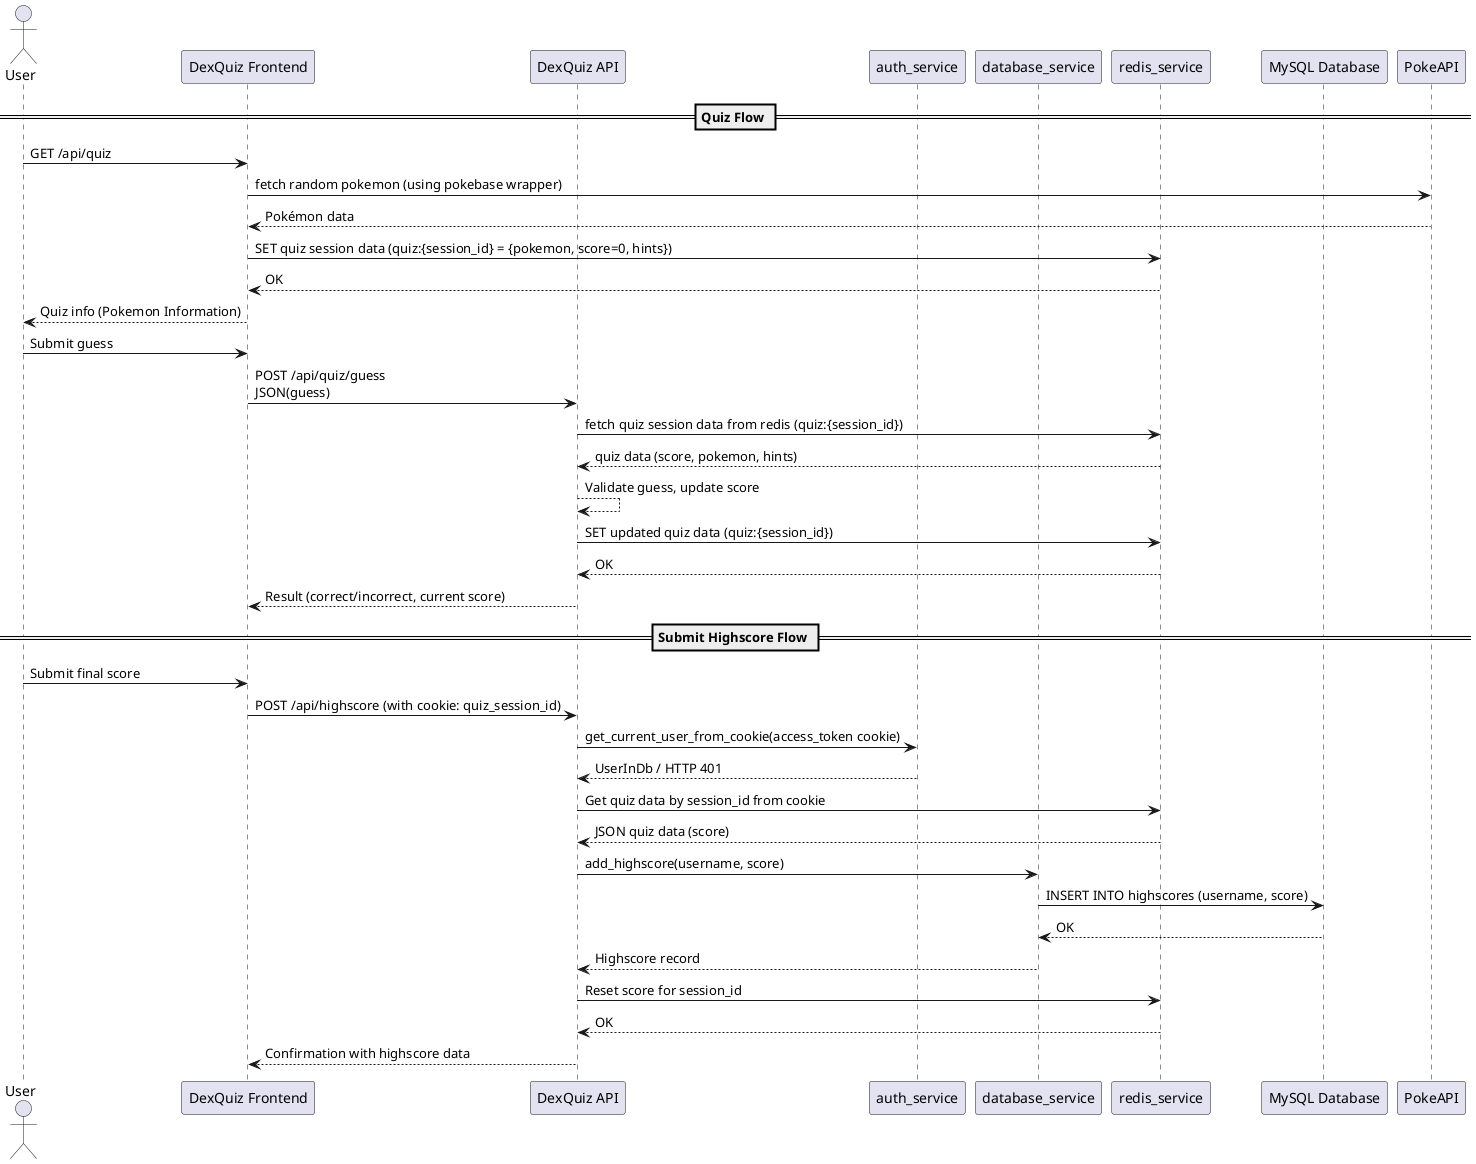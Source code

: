 @startuml
actor User
participant "DexQuiz Frontend" as FE
participant "DexQuiz API" as API
participant "auth_service" as Auth
participant "database_service" as DB
participant "redis_service" as Redis
participant "MySQL Database" as SQL

== Quiz Flow ==
User -> FE : GET /api/quiz
FE -> PokeAPI : fetch random pokemon (using pokebase wrapper)
PokeAPI --> FE : Pokémon data
FE -> Redis : SET quiz session data (quiz:{session_id} = {pokemon, score=0, hints})
Redis --> FE : OK
FE --> User : Quiz info (Pokemon Information)

User -> FE : Submit guess
FE -> API : POST /api/quiz/guess\nJSON(guess)
API -> Redis : fetch quiz session data from redis (quiz:{session_id})
Redis --> API : quiz data (score, pokemon, hints)
API --> API : Validate guess, update score
API -> Redis : SET updated quiz data (quiz:{session_id})
Redis --> API : OK
API --> FE : Result (correct/incorrect, current score)



== Submit Highscore Flow ==
User -> FE : Submit final score
FE -> API : POST /api/highscore (with cookie: quiz_session_id)
API -> Auth : get_current_user_from_cookie(access_token cookie)
Auth --> API : UserInDb / HTTP 401
API -> Redis : Get quiz data by session_id from cookie
Redis --> API : JSON quiz data (score)
API -> DB : add_highscore(username, score)
DB -> SQL : INSERT INTO highscores (username, score)
SQL --> DB : OK
DB --> API : Highscore record
API -> Redis : Reset score for session_id
Redis --> API : OK
API --> FE : Confirmation with highscore data
@enduml
